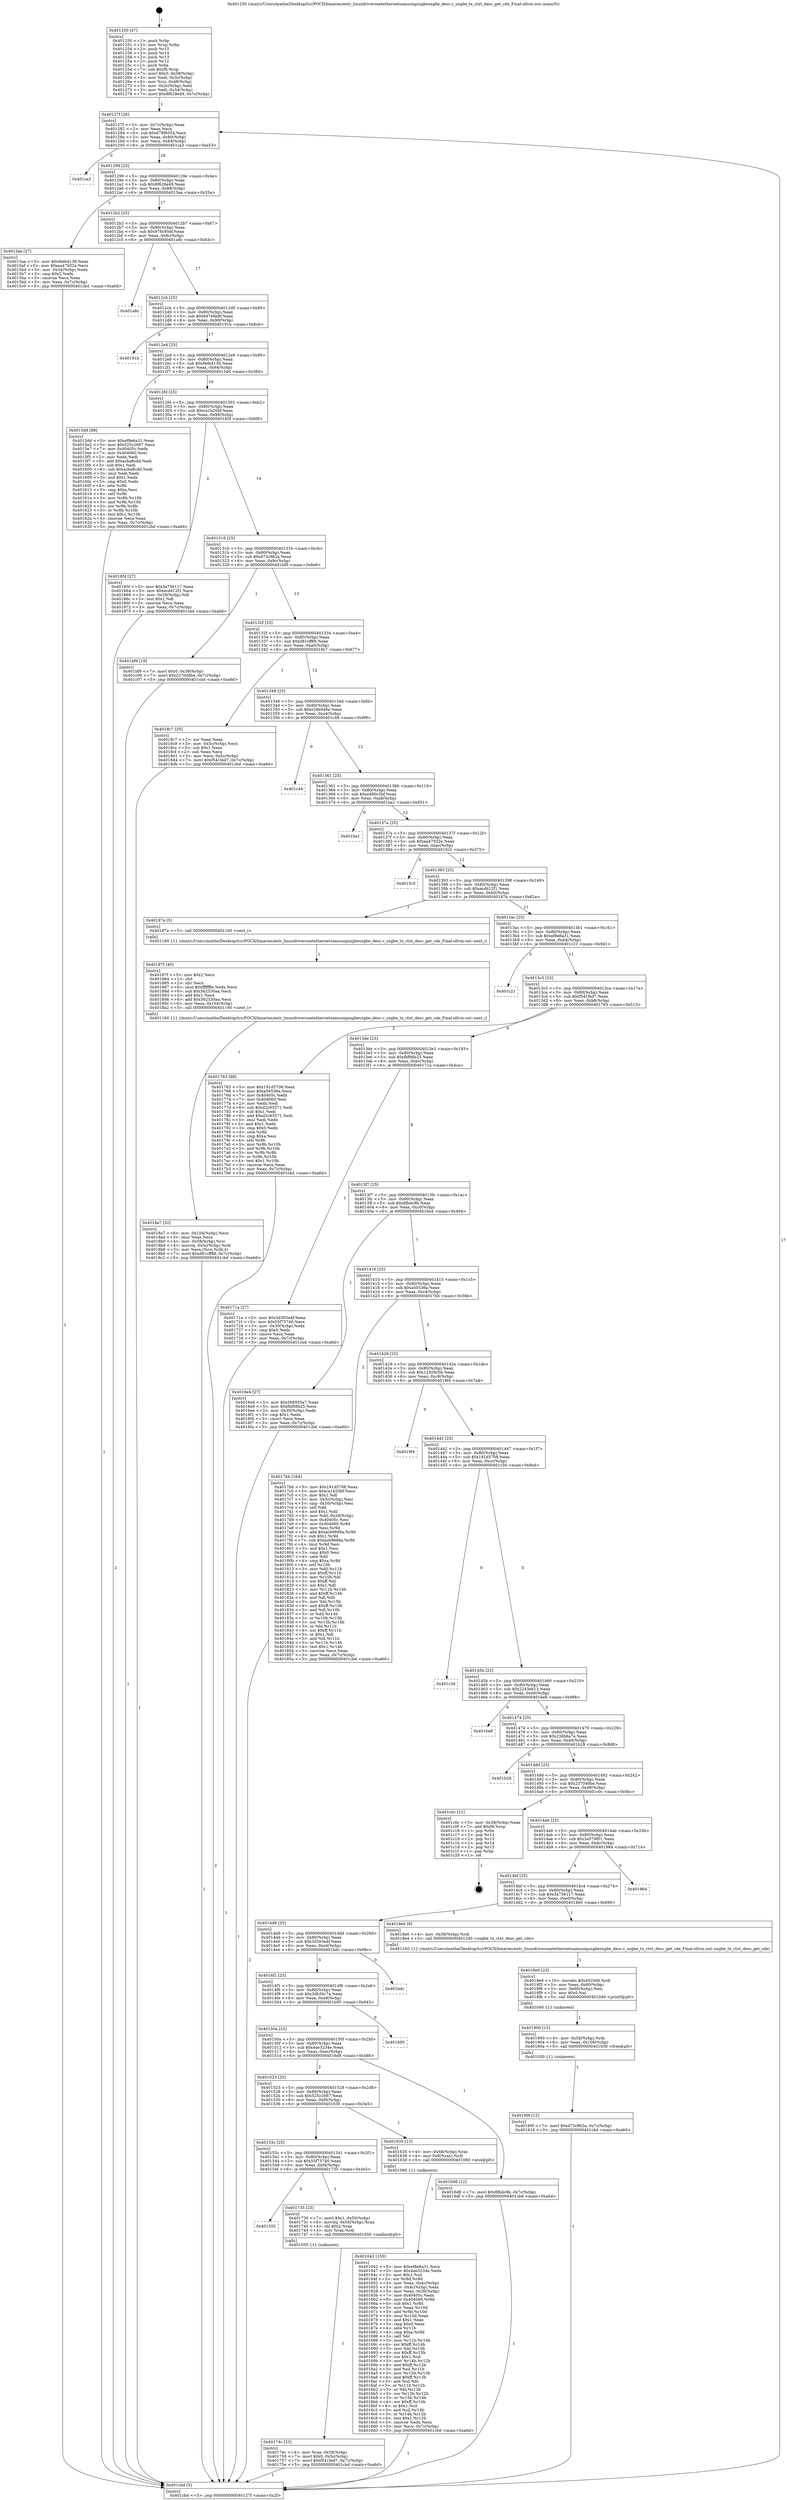 digraph "0x401250" {
  label = "0x401250 (/mnt/c/Users/mathe/Desktop/tcc/POCII/binaries/extr_linuxdriversnetethernetsamsungsxgbesxgbe_desc.c_sxgbe_tx_ctxt_desc_get_cde_Final-ollvm.out::main(0))"
  labelloc = "t"
  node[shape=record]

  Entry [label="",width=0.3,height=0.3,shape=circle,fillcolor=black,style=filled]
  "0x40127f" [label="{
     0x40127f [26]\l
     | [instrs]\l
     &nbsp;&nbsp;0x40127f \<+3\>: mov -0x7c(%rbp),%eax\l
     &nbsp;&nbsp;0x401282 \<+2\>: mov %eax,%ecx\l
     &nbsp;&nbsp;0x401284 \<+6\>: sub $0x878f8354,%ecx\l
     &nbsp;&nbsp;0x40128a \<+3\>: mov %eax,-0x80(%rbp)\l
     &nbsp;&nbsp;0x40128d \<+6\>: mov %ecx,-0x84(%rbp)\l
     &nbsp;&nbsp;0x401293 \<+6\>: je 0000000000401ca3 \<main+0xa53\>\l
  }"]
  "0x401ca3" [label="{
     0x401ca3\l
  }", style=dashed]
  "0x401299" [label="{
     0x401299 [25]\l
     | [instrs]\l
     &nbsp;&nbsp;0x401299 \<+5\>: jmp 000000000040129e \<main+0x4e\>\l
     &nbsp;&nbsp;0x40129e \<+3\>: mov -0x80(%rbp),%eax\l
     &nbsp;&nbsp;0x4012a1 \<+5\>: sub $0x8f628e49,%eax\l
     &nbsp;&nbsp;0x4012a6 \<+6\>: mov %eax,-0x88(%rbp)\l
     &nbsp;&nbsp;0x4012ac \<+6\>: je 00000000004015aa \<main+0x35a\>\l
  }"]
  Exit [label="",width=0.3,height=0.3,shape=circle,fillcolor=black,style=filled,peripheries=2]
  "0x4015aa" [label="{
     0x4015aa [27]\l
     | [instrs]\l
     &nbsp;&nbsp;0x4015aa \<+5\>: mov $0x9efed138,%eax\l
     &nbsp;&nbsp;0x4015af \<+5\>: mov $0xea47932e,%ecx\l
     &nbsp;&nbsp;0x4015b4 \<+3\>: mov -0x34(%rbp),%edx\l
     &nbsp;&nbsp;0x4015b7 \<+3\>: cmp $0x2,%edx\l
     &nbsp;&nbsp;0x4015ba \<+3\>: cmovne %ecx,%eax\l
     &nbsp;&nbsp;0x4015bd \<+3\>: mov %eax,-0x7c(%rbp)\l
     &nbsp;&nbsp;0x4015c0 \<+5\>: jmp 0000000000401cbd \<main+0xa6d\>\l
  }"]
  "0x4012b2" [label="{
     0x4012b2 [25]\l
     | [instrs]\l
     &nbsp;&nbsp;0x4012b2 \<+5\>: jmp 00000000004012b7 \<main+0x67\>\l
     &nbsp;&nbsp;0x4012b7 \<+3\>: mov -0x80(%rbp),%eax\l
     &nbsp;&nbsp;0x4012ba \<+5\>: sub $0x978c85ef,%eax\l
     &nbsp;&nbsp;0x4012bf \<+6\>: mov %eax,-0x8c(%rbp)\l
     &nbsp;&nbsp;0x4012c5 \<+6\>: je 0000000000401a8c \<main+0x83c\>\l
  }"]
  "0x401cbd" [label="{
     0x401cbd [5]\l
     | [instrs]\l
     &nbsp;&nbsp;0x401cbd \<+5\>: jmp 000000000040127f \<main+0x2f\>\l
  }"]
  "0x401250" [label="{
     0x401250 [47]\l
     | [instrs]\l
     &nbsp;&nbsp;0x401250 \<+1\>: push %rbp\l
     &nbsp;&nbsp;0x401251 \<+3\>: mov %rsp,%rbp\l
     &nbsp;&nbsp;0x401254 \<+2\>: push %r15\l
     &nbsp;&nbsp;0x401256 \<+2\>: push %r14\l
     &nbsp;&nbsp;0x401258 \<+2\>: push %r13\l
     &nbsp;&nbsp;0x40125a \<+2\>: push %r12\l
     &nbsp;&nbsp;0x40125c \<+1\>: push %rbx\l
     &nbsp;&nbsp;0x40125d \<+7\>: sub $0xf8,%rsp\l
     &nbsp;&nbsp;0x401264 \<+7\>: movl $0x0,-0x38(%rbp)\l
     &nbsp;&nbsp;0x40126b \<+3\>: mov %edi,-0x3c(%rbp)\l
     &nbsp;&nbsp;0x40126e \<+4\>: mov %rsi,-0x48(%rbp)\l
     &nbsp;&nbsp;0x401272 \<+3\>: mov -0x3c(%rbp),%edi\l
     &nbsp;&nbsp;0x401275 \<+3\>: mov %edi,-0x34(%rbp)\l
     &nbsp;&nbsp;0x401278 \<+7\>: movl $0x8f628e49,-0x7c(%rbp)\l
  }"]
  "0x40190f" [label="{
     0x40190f [12]\l
     | [instrs]\l
     &nbsp;&nbsp;0x40190f \<+7\>: movl $0xd73c962a,-0x7c(%rbp)\l
     &nbsp;&nbsp;0x401916 \<+5\>: jmp 0000000000401cbd \<main+0xa6d\>\l
  }"]
  "0x401a8c" [label="{
     0x401a8c\l
  }", style=dashed]
  "0x4012cb" [label="{
     0x4012cb [25]\l
     | [instrs]\l
     &nbsp;&nbsp;0x4012cb \<+5\>: jmp 00000000004012d0 \<main+0x80\>\l
     &nbsp;&nbsp;0x4012d0 \<+3\>: mov -0x80(%rbp),%eax\l
     &nbsp;&nbsp;0x4012d3 \<+5\>: sub $0x9d7e6b8f,%eax\l
     &nbsp;&nbsp;0x4012d8 \<+6\>: mov %eax,-0x90(%rbp)\l
     &nbsp;&nbsp;0x4012de \<+6\>: je 000000000040191b \<main+0x6cb\>\l
  }"]
  "0x401900" [label="{
     0x401900 [15]\l
     | [instrs]\l
     &nbsp;&nbsp;0x401900 \<+4\>: mov -0x58(%rbp),%rdi\l
     &nbsp;&nbsp;0x401904 \<+6\>: mov %eax,-0x108(%rbp)\l
     &nbsp;&nbsp;0x40190a \<+5\>: call 0000000000401030 \<free@plt\>\l
     | [calls]\l
     &nbsp;&nbsp;0x401030 \{1\} (unknown)\l
  }"]
  "0x40191b" [label="{
     0x40191b\l
  }", style=dashed]
  "0x4012e4" [label="{
     0x4012e4 [25]\l
     | [instrs]\l
     &nbsp;&nbsp;0x4012e4 \<+5\>: jmp 00000000004012e9 \<main+0x99\>\l
     &nbsp;&nbsp;0x4012e9 \<+3\>: mov -0x80(%rbp),%eax\l
     &nbsp;&nbsp;0x4012ec \<+5\>: sub $0x9efed138,%eax\l
     &nbsp;&nbsp;0x4012f1 \<+6\>: mov %eax,-0x94(%rbp)\l
     &nbsp;&nbsp;0x4012f7 \<+6\>: je 00000000004015dd \<main+0x38d\>\l
  }"]
  "0x4018e9" [label="{
     0x4018e9 [23]\l
     | [instrs]\l
     &nbsp;&nbsp;0x4018e9 \<+10\>: movabs $0x4020d6,%rdi\l
     &nbsp;&nbsp;0x4018f3 \<+3\>: mov %eax,-0x60(%rbp)\l
     &nbsp;&nbsp;0x4018f6 \<+3\>: mov -0x60(%rbp),%esi\l
     &nbsp;&nbsp;0x4018f9 \<+2\>: mov $0x0,%al\l
     &nbsp;&nbsp;0x4018fb \<+5\>: call 0000000000401040 \<printf@plt\>\l
     | [calls]\l
     &nbsp;&nbsp;0x401040 \{1\} (unknown)\l
  }"]
  "0x4015dd" [label="{
     0x4015dd [88]\l
     | [instrs]\l
     &nbsp;&nbsp;0x4015dd \<+5\>: mov $0xef8e6a31,%eax\l
     &nbsp;&nbsp;0x4015e2 \<+5\>: mov $0x525c2667,%ecx\l
     &nbsp;&nbsp;0x4015e7 \<+7\>: mov 0x40405c,%edx\l
     &nbsp;&nbsp;0x4015ee \<+7\>: mov 0x404060,%esi\l
     &nbsp;&nbsp;0x4015f5 \<+2\>: mov %edx,%edi\l
     &nbsp;&nbsp;0x4015f7 \<+6\>: add $0xacba8cdd,%edi\l
     &nbsp;&nbsp;0x4015fd \<+3\>: sub $0x1,%edi\l
     &nbsp;&nbsp;0x401600 \<+6\>: sub $0xacba8cdd,%edi\l
     &nbsp;&nbsp;0x401606 \<+3\>: imul %edi,%edx\l
     &nbsp;&nbsp;0x401609 \<+3\>: and $0x1,%edx\l
     &nbsp;&nbsp;0x40160c \<+3\>: cmp $0x0,%edx\l
     &nbsp;&nbsp;0x40160f \<+4\>: sete %r8b\l
     &nbsp;&nbsp;0x401613 \<+3\>: cmp $0xa,%esi\l
     &nbsp;&nbsp;0x401616 \<+4\>: setl %r9b\l
     &nbsp;&nbsp;0x40161a \<+3\>: mov %r8b,%r10b\l
     &nbsp;&nbsp;0x40161d \<+3\>: and %r9b,%r10b\l
     &nbsp;&nbsp;0x401620 \<+3\>: xor %r9b,%r8b\l
     &nbsp;&nbsp;0x401623 \<+3\>: or %r8b,%r10b\l
     &nbsp;&nbsp;0x401626 \<+4\>: test $0x1,%r10b\l
     &nbsp;&nbsp;0x40162a \<+3\>: cmovne %ecx,%eax\l
     &nbsp;&nbsp;0x40162d \<+3\>: mov %eax,-0x7c(%rbp)\l
     &nbsp;&nbsp;0x401630 \<+5\>: jmp 0000000000401cbd \<main+0xa6d\>\l
  }"]
  "0x4012fd" [label="{
     0x4012fd [25]\l
     | [instrs]\l
     &nbsp;&nbsp;0x4012fd \<+5\>: jmp 0000000000401302 \<main+0xb2\>\l
     &nbsp;&nbsp;0x401302 \<+3\>: mov -0x80(%rbp),%eax\l
     &nbsp;&nbsp;0x401305 \<+5\>: sub $0xca1b20bf,%eax\l
     &nbsp;&nbsp;0x40130a \<+6\>: mov %eax,-0x98(%rbp)\l
     &nbsp;&nbsp;0x401310 \<+6\>: je 000000000040185f \<main+0x60f\>\l
  }"]
  "0x4018a7" [label="{
     0x4018a7 [32]\l
     | [instrs]\l
     &nbsp;&nbsp;0x4018a7 \<+6\>: mov -0x104(%rbp),%ecx\l
     &nbsp;&nbsp;0x4018ad \<+3\>: imul %eax,%ecx\l
     &nbsp;&nbsp;0x4018b0 \<+4\>: mov -0x58(%rbp),%rsi\l
     &nbsp;&nbsp;0x4018b4 \<+4\>: movslq -0x5c(%rbp),%rdi\l
     &nbsp;&nbsp;0x4018b8 \<+3\>: mov %ecx,(%rsi,%rdi,4)\l
     &nbsp;&nbsp;0x4018bb \<+7\>: movl $0xd81cff88,-0x7c(%rbp)\l
     &nbsp;&nbsp;0x4018c2 \<+5\>: jmp 0000000000401cbd \<main+0xa6d\>\l
  }"]
  "0x40185f" [label="{
     0x40185f [27]\l
     | [instrs]\l
     &nbsp;&nbsp;0x40185f \<+5\>: mov $0x3a756117,%eax\l
     &nbsp;&nbsp;0x401864 \<+5\>: mov $0xecdd12f1,%ecx\l
     &nbsp;&nbsp;0x401869 \<+3\>: mov -0x29(%rbp),%dl\l
     &nbsp;&nbsp;0x40186c \<+3\>: test $0x1,%dl\l
     &nbsp;&nbsp;0x40186f \<+3\>: cmovne %ecx,%eax\l
     &nbsp;&nbsp;0x401872 \<+3\>: mov %eax,-0x7c(%rbp)\l
     &nbsp;&nbsp;0x401875 \<+5\>: jmp 0000000000401cbd \<main+0xa6d\>\l
  }"]
  "0x401316" [label="{
     0x401316 [25]\l
     | [instrs]\l
     &nbsp;&nbsp;0x401316 \<+5\>: jmp 000000000040131b \<main+0xcb\>\l
     &nbsp;&nbsp;0x40131b \<+3\>: mov -0x80(%rbp),%eax\l
     &nbsp;&nbsp;0x40131e \<+5\>: sub $0xd73c962a,%eax\l
     &nbsp;&nbsp;0x401323 \<+6\>: mov %eax,-0x9c(%rbp)\l
     &nbsp;&nbsp;0x401329 \<+6\>: je 0000000000401bf9 \<main+0x9a9\>\l
  }"]
  "0x40187f" [label="{
     0x40187f [40]\l
     | [instrs]\l
     &nbsp;&nbsp;0x40187f \<+5\>: mov $0x2,%ecx\l
     &nbsp;&nbsp;0x401884 \<+1\>: cltd\l
     &nbsp;&nbsp;0x401885 \<+2\>: idiv %ecx\l
     &nbsp;&nbsp;0x401887 \<+6\>: imul $0xfffffffe,%edx,%ecx\l
     &nbsp;&nbsp;0x40188d \<+6\>: sub $0x562530aa,%ecx\l
     &nbsp;&nbsp;0x401893 \<+3\>: add $0x1,%ecx\l
     &nbsp;&nbsp;0x401896 \<+6\>: add $0x562530aa,%ecx\l
     &nbsp;&nbsp;0x40189c \<+6\>: mov %ecx,-0x104(%rbp)\l
     &nbsp;&nbsp;0x4018a2 \<+5\>: call 0000000000401160 \<next_i\>\l
     | [calls]\l
     &nbsp;&nbsp;0x401160 \{1\} (/mnt/c/Users/mathe/Desktop/tcc/POCII/binaries/extr_linuxdriversnetethernetsamsungsxgbesxgbe_desc.c_sxgbe_tx_ctxt_desc_get_cde_Final-ollvm.out::next_i)\l
  }"]
  "0x401bf9" [label="{
     0x401bf9 [19]\l
     | [instrs]\l
     &nbsp;&nbsp;0x401bf9 \<+7\>: movl $0x0,-0x38(%rbp)\l
     &nbsp;&nbsp;0x401c00 \<+7\>: movl $0x2370d8be,-0x7c(%rbp)\l
     &nbsp;&nbsp;0x401c07 \<+5\>: jmp 0000000000401cbd \<main+0xa6d\>\l
  }"]
  "0x40132f" [label="{
     0x40132f [25]\l
     | [instrs]\l
     &nbsp;&nbsp;0x40132f \<+5\>: jmp 0000000000401334 \<main+0xe4\>\l
     &nbsp;&nbsp;0x401334 \<+3\>: mov -0x80(%rbp),%eax\l
     &nbsp;&nbsp;0x401337 \<+5\>: sub $0xd81cff88,%eax\l
     &nbsp;&nbsp;0x40133c \<+6\>: mov %eax,-0xa0(%rbp)\l
     &nbsp;&nbsp;0x401342 \<+6\>: je 00000000004018c7 \<main+0x677\>\l
  }"]
  "0x40174c" [label="{
     0x40174c [23]\l
     | [instrs]\l
     &nbsp;&nbsp;0x40174c \<+4\>: mov %rax,-0x58(%rbp)\l
     &nbsp;&nbsp;0x401750 \<+7\>: movl $0x0,-0x5c(%rbp)\l
     &nbsp;&nbsp;0x401757 \<+7\>: movl $0xf541fed7,-0x7c(%rbp)\l
     &nbsp;&nbsp;0x40175e \<+5\>: jmp 0000000000401cbd \<main+0xa6d\>\l
  }"]
  "0x4018c7" [label="{
     0x4018c7 [25]\l
     | [instrs]\l
     &nbsp;&nbsp;0x4018c7 \<+2\>: xor %eax,%eax\l
     &nbsp;&nbsp;0x4018c9 \<+3\>: mov -0x5c(%rbp),%ecx\l
     &nbsp;&nbsp;0x4018cc \<+3\>: sub $0x1,%eax\l
     &nbsp;&nbsp;0x4018cf \<+2\>: sub %eax,%ecx\l
     &nbsp;&nbsp;0x4018d1 \<+3\>: mov %ecx,-0x5c(%rbp)\l
     &nbsp;&nbsp;0x4018d4 \<+7\>: movl $0xf541fed7,-0x7c(%rbp)\l
     &nbsp;&nbsp;0x4018db \<+5\>: jmp 0000000000401cbd \<main+0xa6d\>\l
  }"]
  "0x401348" [label="{
     0x401348 [25]\l
     | [instrs]\l
     &nbsp;&nbsp;0x401348 \<+5\>: jmp 000000000040134d \<main+0xfd\>\l
     &nbsp;&nbsp;0x40134d \<+3\>: mov -0x80(%rbp),%eax\l
     &nbsp;&nbsp;0x401350 \<+5\>: sub $0xe28e940e,%eax\l
     &nbsp;&nbsp;0x401355 \<+6\>: mov %eax,-0xa4(%rbp)\l
     &nbsp;&nbsp;0x40135b \<+6\>: je 0000000000401c49 \<main+0x9f9\>\l
  }"]
  "0x401555" [label="{
     0x401555\l
  }", style=dashed]
  "0x401c49" [label="{
     0x401c49\l
  }", style=dashed]
  "0x401361" [label="{
     0x401361 [25]\l
     | [instrs]\l
     &nbsp;&nbsp;0x401361 \<+5\>: jmp 0000000000401366 \<main+0x116\>\l
     &nbsp;&nbsp;0x401366 \<+3\>: mov -0x80(%rbp),%eax\l
     &nbsp;&nbsp;0x401369 \<+5\>: sub $0xe480c3bf,%eax\l
     &nbsp;&nbsp;0x40136e \<+6\>: mov %eax,-0xa8(%rbp)\l
     &nbsp;&nbsp;0x401374 \<+6\>: je 0000000000401ba1 \<main+0x951\>\l
  }"]
  "0x401735" [label="{
     0x401735 [23]\l
     | [instrs]\l
     &nbsp;&nbsp;0x401735 \<+7\>: movl $0x1,-0x50(%rbp)\l
     &nbsp;&nbsp;0x40173c \<+4\>: movslq -0x50(%rbp),%rax\l
     &nbsp;&nbsp;0x401740 \<+4\>: shl $0x2,%rax\l
     &nbsp;&nbsp;0x401744 \<+3\>: mov %rax,%rdi\l
     &nbsp;&nbsp;0x401747 \<+5\>: call 0000000000401050 \<malloc@plt\>\l
     | [calls]\l
     &nbsp;&nbsp;0x401050 \{1\} (unknown)\l
  }"]
  "0x401ba1" [label="{
     0x401ba1\l
  }", style=dashed]
  "0x40137a" [label="{
     0x40137a [25]\l
     | [instrs]\l
     &nbsp;&nbsp;0x40137a \<+5\>: jmp 000000000040137f \<main+0x12f\>\l
     &nbsp;&nbsp;0x40137f \<+3\>: mov -0x80(%rbp),%eax\l
     &nbsp;&nbsp;0x401382 \<+5\>: sub $0xea47932e,%eax\l
     &nbsp;&nbsp;0x401387 \<+6\>: mov %eax,-0xac(%rbp)\l
     &nbsp;&nbsp;0x40138d \<+6\>: je 00000000004015c5 \<main+0x375\>\l
  }"]
  "0x401642" [label="{
     0x401642 [150]\l
     | [instrs]\l
     &nbsp;&nbsp;0x401642 \<+5\>: mov $0xef8e6a31,%ecx\l
     &nbsp;&nbsp;0x401647 \<+5\>: mov $0x4ae3234e,%edx\l
     &nbsp;&nbsp;0x40164c \<+3\>: mov $0x1,%sil\l
     &nbsp;&nbsp;0x40164f \<+3\>: xor %r8d,%r8d\l
     &nbsp;&nbsp;0x401652 \<+3\>: mov %eax,-0x4c(%rbp)\l
     &nbsp;&nbsp;0x401655 \<+3\>: mov -0x4c(%rbp),%eax\l
     &nbsp;&nbsp;0x401658 \<+3\>: mov %eax,-0x30(%rbp)\l
     &nbsp;&nbsp;0x40165b \<+7\>: mov 0x40405c,%eax\l
     &nbsp;&nbsp;0x401662 \<+8\>: mov 0x404060,%r9d\l
     &nbsp;&nbsp;0x40166a \<+4\>: sub $0x1,%r8d\l
     &nbsp;&nbsp;0x40166e \<+3\>: mov %eax,%r10d\l
     &nbsp;&nbsp;0x401671 \<+3\>: add %r8d,%r10d\l
     &nbsp;&nbsp;0x401674 \<+4\>: imul %r10d,%eax\l
     &nbsp;&nbsp;0x401678 \<+3\>: and $0x1,%eax\l
     &nbsp;&nbsp;0x40167b \<+3\>: cmp $0x0,%eax\l
     &nbsp;&nbsp;0x40167e \<+4\>: sete %r11b\l
     &nbsp;&nbsp;0x401682 \<+4\>: cmp $0xa,%r9d\l
     &nbsp;&nbsp;0x401686 \<+3\>: setl %bl\l
     &nbsp;&nbsp;0x401689 \<+3\>: mov %r11b,%r14b\l
     &nbsp;&nbsp;0x40168c \<+4\>: xor $0xff,%r14b\l
     &nbsp;&nbsp;0x401690 \<+3\>: mov %bl,%r15b\l
     &nbsp;&nbsp;0x401693 \<+4\>: xor $0xff,%r15b\l
     &nbsp;&nbsp;0x401697 \<+4\>: xor $0x1,%sil\l
     &nbsp;&nbsp;0x40169b \<+3\>: mov %r14b,%r12b\l
     &nbsp;&nbsp;0x40169e \<+4\>: and $0xff,%r12b\l
     &nbsp;&nbsp;0x4016a2 \<+3\>: and %sil,%r11b\l
     &nbsp;&nbsp;0x4016a5 \<+3\>: mov %r15b,%r13b\l
     &nbsp;&nbsp;0x4016a8 \<+4\>: and $0xff,%r13b\l
     &nbsp;&nbsp;0x4016ac \<+3\>: and %sil,%bl\l
     &nbsp;&nbsp;0x4016af \<+3\>: or %r11b,%r12b\l
     &nbsp;&nbsp;0x4016b2 \<+3\>: or %bl,%r13b\l
     &nbsp;&nbsp;0x4016b5 \<+3\>: xor %r13b,%r12b\l
     &nbsp;&nbsp;0x4016b8 \<+3\>: or %r15b,%r14b\l
     &nbsp;&nbsp;0x4016bb \<+4\>: xor $0xff,%r14b\l
     &nbsp;&nbsp;0x4016bf \<+4\>: or $0x1,%sil\l
     &nbsp;&nbsp;0x4016c3 \<+3\>: and %sil,%r14b\l
     &nbsp;&nbsp;0x4016c6 \<+3\>: or %r14b,%r12b\l
     &nbsp;&nbsp;0x4016c9 \<+4\>: test $0x1,%r12b\l
     &nbsp;&nbsp;0x4016cd \<+3\>: cmovne %edx,%ecx\l
     &nbsp;&nbsp;0x4016d0 \<+3\>: mov %ecx,-0x7c(%rbp)\l
     &nbsp;&nbsp;0x4016d3 \<+5\>: jmp 0000000000401cbd \<main+0xa6d\>\l
  }"]
  "0x4015c5" [label="{
     0x4015c5\l
  }", style=dashed]
  "0x401393" [label="{
     0x401393 [25]\l
     | [instrs]\l
     &nbsp;&nbsp;0x401393 \<+5\>: jmp 0000000000401398 \<main+0x148\>\l
     &nbsp;&nbsp;0x401398 \<+3\>: mov -0x80(%rbp),%eax\l
     &nbsp;&nbsp;0x40139b \<+5\>: sub $0xecdd12f1,%eax\l
     &nbsp;&nbsp;0x4013a0 \<+6\>: mov %eax,-0xb0(%rbp)\l
     &nbsp;&nbsp;0x4013a6 \<+6\>: je 000000000040187a \<main+0x62a\>\l
  }"]
  "0x40153c" [label="{
     0x40153c [25]\l
     | [instrs]\l
     &nbsp;&nbsp;0x40153c \<+5\>: jmp 0000000000401541 \<main+0x2f1\>\l
     &nbsp;&nbsp;0x401541 \<+3\>: mov -0x80(%rbp),%eax\l
     &nbsp;&nbsp;0x401544 \<+5\>: sub $0x55f75740,%eax\l
     &nbsp;&nbsp;0x401549 \<+6\>: mov %eax,-0xf4(%rbp)\l
     &nbsp;&nbsp;0x40154f \<+6\>: je 0000000000401735 \<main+0x4e5\>\l
  }"]
  "0x40187a" [label="{
     0x40187a [5]\l
     | [instrs]\l
     &nbsp;&nbsp;0x40187a \<+5\>: call 0000000000401160 \<next_i\>\l
     | [calls]\l
     &nbsp;&nbsp;0x401160 \{1\} (/mnt/c/Users/mathe/Desktop/tcc/POCII/binaries/extr_linuxdriversnetethernetsamsungsxgbesxgbe_desc.c_sxgbe_tx_ctxt_desc_get_cde_Final-ollvm.out::next_i)\l
  }"]
  "0x4013ac" [label="{
     0x4013ac [25]\l
     | [instrs]\l
     &nbsp;&nbsp;0x4013ac \<+5\>: jmp 00000000004013b1 \<main+0x161\>\l
     &nbsp;&nbsp;0x4013b1 \<+3\>: mov -0x80(%rbp),%eax\l
     &nbsp;&nbsp;0x4013b4 \<+5\>: sub $0xef8e6a31,%eax\l
     &nbsp;&nbsp;0x4013b9 \<+6\>: mov %eax,-0xb4(%rbp)\l
     &nbsp;&nbsp;0x4013bf \<+6\>: je 0000000000401c21 \<main+0x9d1\>\l
  }"]
  "0x401635" [label="{
     0x401635 [13]\l
     | [instrs]\l
     &nbsp;&nbsp;0x401635 \<+4\>: mov -0x48(%rbp),%rax\l
     &nbsp;&nbsp;0x401639 \<+4\>: mov 0x8(%rax),%rdi\l
     &nbsp;&nbsp;0x40163d \<+5\>: call 0000000000401060 \<atoi@plt\>\l
     | [calls]\l
     &nbsp;&nbsp;0x401060 \{1\} (unknown)\l
  }"]
  "0x401c21" [label="{
     0x401c21\l
  }", style=dashed]
  "0x4013c5" [label="{
     0x4013c5 [25]\l
     | [instrs]\l
     &nbsp;&nbsp;0x4013c5 \<+5\>: jmp 00000000004013ca \<main+0x17a\>\l
     &nbsp;&nbsp;0x4013ca \<+3\>: mov -0x80(%rbp),%eax\l
     &nbsp;&nbsp;0x4013cd \<+5\>: sub $0xf541fed7,%eax\l
     &nbsp;&nbsp;0x4013d2 \<+6\>: mov %eax,-0xb8(%rbp)\l
     &nbsp;&nbsp;0x4013d8 \<+6\>: je 0000000000401763 \<main+0x513\>\l
  }"]
  "0x401523" [label="{
     0x401523 [25]\l
     | [instrs]\l
     &nbsp;&nbsp;0x401523 \<+5\>: jmp 0000000000401528 \<main+0x2d8\>\l
     &nbsp;&nbsp;0x401528 \<+3\>: mov -0x80(%rbp),%eax\l
     &nbsp;&nbsp;0x40152b \<+5\>: sub $0x525c2667,%eax\l
     &nbsp;&nbsp;0x401530 \<+6\>: mov %eax,-0xf0(%rbp)\l
     &nbsp;&nbsp;0x401536 \<+6\>: je 0000000000401635 \<main+0x3e5\>\l
  }"]
  "0x401763" [label="{
     0x401763 [88]\l
     | [instrs]\l
     &nbsp;&nbsp;0x401763 \<+5\>: mov $0x191d5708,%eax\l
     &nbsp;&nbsp;0x401768 \<+5\>: mov $0xa50536a,%ecx\l
     &nbsp;&nbsp;0x40176d \<+7\>: mov 0x40405c,%edx\l
     &nbsp;&nbsp;0x401774 \<+7\>: mov 0x404060,%esi\l
     &nbsp;&nbsp;0x40177b \<+2\>: mov %edx,%edi\l
     &nbsp;&nbsp;0x40177d \<+6\>: sub $0xd2c93571,%edi\l
     &nbsp;&nbsp;0x401783 \<+3\>: sub $0x1,%edi\l
     &nbsp;&nbsp;0x401786 \<+6\>: add $0xd2c93571,%edi\l
     &nbsp;&nbsp;0x40178c \<+3\>: imul %edi,%edx\l
     &nbsp;&nbsp;0x40178f \<+3\>: and $0x1,%edx\l
     &nbsp;&nbsp;0x401792 \<+3\>: cmp $0x0,%edx\l
     &nbsp;&nbsp;0x401795 \<+4\>: sete %r8b\l
     &nbsp;&nbsp;0x401799 \<+3\>: cmp $0xa,%esi\l
     &nbsp;&nbsp;0x40179c \<+4\>: setl %r9b\l
     &nbsp;&nbsp;0x4017a0 \<+3\>: mov %r8b,%r10b\l
     &nbsp;&nbsp;0x4017a3 \<+3\>: and %r9b,%r10b\l
     &nbsp;&nbsp;0x4017a6 \<+3\>: xor %r9b,%r8b\l
     &nbsp;&nbsp;0x4017a9 \<+3\>: or %r8b,%r10b\l
     &nbsp;&nbsp;0x4017ac \<+4\>: test $0x1,%r10b\l
     &nbsp;&nbsp;0x4017b0 \<+3\>: cmovne %ecx,%eax\l
     &nbsp;&nbsp;0x4017b3 \<+3\>: mov %eax,-0x7c(%rbp)\l
     &nbsp;&nbsp;0x4017b6 \<+5\>: jmp 0000000000401cbd \<main+0xa6d\>\l
  }"]
  "0x4013de" [label="{
     0x4013de [25]\l
     | [instrs]\l
     &nbsp;&nbsp;0x4013de \<+5\>: jmp 00000000004013e3 \<main+0x193\>\l
     &nbsp;&nbsp;0x4013e3 \<+3\>: mov -0x80(%rbp),%eax\l
     &nbsp;&nbsp;0x4013e6 \<+5\>: sub $0xfbf88b25,%eax\l
     &nbsp;&nbsp;0x4013eb \<+6\>: mov %eax,-0xbc(%rbp)\l
     &nbsp;&nbsp;0x4013f1 \<+6\>: je 000000000040171a \<main+0x4ca\>\l
  }"]
  "0x4016d8" [label="{
     0x4016d8 [12]\l
     | [instrs]\l
     &nbsp;&nbsp;0x4016d8 \<+7\>: movl $0x8fbdc9b,-0x7c(%rbp)\l
     &nbsp;&nbsp;0x4016df \<+5\>: jmp 0000000000401cbd \<main+0xa6d\>\l
  }"]
  "0x40171a" [label="{
     0x40171a [27]\l
     | [instrs]\l
     &nbsp;&nbsp;0x40171a \<+5\>: mov $0x3d393e4f,%eax\l
     &nbsp;&nbsp;0x40171f \<+5\>: mov $0x55f75740,%ecx\l
     &nbsp;&nbsp;0x401724 \<+3\>: mov -0x30(%rbp),%edx\l
     &nbsp;&nbsp;0x401727 \<+3\>: cmp $0x0,%edx\l
     &nbsp;&nbsp;0x40172a \<+3\>: cmove %ecx,%eax\l
     &nbsp;&nbsp;0x40172d \<+3\>: mov %eax,-0x7c(%rbp)\l
     &nbsp;&nbsp;0x401730 \<+5\>: jmp 0000000000401cbd \<main+0xa6d\>\l
  }"]
  "0x4013f7" [label="{
     0x4013f7 [25]\l
     | [instrs]\l
     &nbsp;&nbsp;0x4013f7 \<+5\>: jmp 00000000004013fc \<main+0x1ac\>\l
     &nbsp;&nbsp;0x4013fc \<+3\>: mov -0x80(%rbp),%eax\l
     &nbsp;&nbsp;0x4013ff \<+5\>: sub $0x8fbdc9b,%eax\l
     &nbsp;&nbsp;0x401404 \<+6\>: mov %eax,-0xc0(%rbp)\l
     &nbsp;&nbsp;0x40140a \<+6\>: je 00000000004016e4 \<main+0x494\>\l
  }"]
  "0x40150a" [label="{
     0x40150a [25]\l
     | [instrs]\l
     &nbsp;&nbsp;0x40150a \<+5\>: jmp 000000000040150f \<main+0x2bf\>\l
     &nbsp;&nbsp;0x40150f \<+3\>: mov -0x80(%rbp),%eax\l
     &nbsp;&nbsp;0x401512 \<+5\>: sub $0x4ae3234e,%eax\l
     &nbsp;&nbsp;0x401517 \<+6\>: mov %eax,-0xec(%rbp)\l
     &nbsp;&nbsp;0x40151d \<+6\>: je 00000000004016d8 \<main+0x488\>\l
  }"]
  "0x4016e4" [label="{
     0x4016e4 [27]\l
     | [instrs]\l
     &nbsp;&nbsp;0x4016e4 \<+5\>: mov $0x568935a7,%eax\l
     &nbsp;&nbsp;0x4016e9 \<+5\>: mov $0xfbf88b25,%ecx\l
     &nbsp;&nbsp;0x4016ee \<+3\>: mov -0x30(%rbp),%edx\l
     &nbsp;&nbsp;0x4016f1 \<+3\>: cmp $0x1,%edx\l
     &nbsp;&nbsp;0x4016f4 \<+3\>: cmovl %ecx,%eax\l
     &nbsp;&nbsp;0x4016f7 \<+3\>: mov %eax,-0x7c(%rbp)\l
     &nbsp;&nbsp;0x4016fa \<+5\>: jmp 0000000000401cbd \<main+0xa6d\>\l
  }"]
  "0x401410" [label="{
     0x401410 [25]\l
     | [instrs]\l
     &nbsp;&nbsp;0x401410 \<+5\>: jmp 0000000000401415 \<main+0x1c5\>\l
     &nbsp;&nbsp;0x401415 \<+3\>: mov -0x80(%rbp),%eax\l
     &nbsp;&nbsp;0x401418 \<+5\>: sub $0xa50536a,%eax\l
     &nbsp;&nbsp;0x40141d \<+6\>: mov %eax,-0xc4(%rbp)\l
     &nbsp;&nbsp;0x401423 \<+6\>: je 00000000004017bb \<main+0x56b\>\l
  }"]
  "0x401b95" [label="{
     0x401b95\l
  }", style=dashed]
  "0x4017bb" [label="{
     0x4017bb [164]\l
     | [instrs]\l
     &nbsp;&nbsp;0x4017bb \<+5\>: mov $0x191d5708,%eax\l
     &nbsp;&nbsp;0x4017c0 \<+5\>: mov $0xca1b20bf,%ecx\l
     &nbsp;&nbsp;0x4017c5 \<+2\>: mov $0x1,%dl\l
     &nbsp;&nbsp;0x4017c7 \<+3\>: mov -0x5c(%rbp),%esi\l
     &nbsp;&nbsp;0x4017ca \<+3\>: cmp -0x50(%rbp),%esi\l
     &nbsp;&nbsp;0x4017cd \<+4\>: setl %dil\l
     &nbsp;&nbsp;0x4017d1 \<+4\>: and $0x1,%dil\l
     &nbsp;&nbsp;0x4017d5 \<+4\>: mov %dil,-0x29(%rbp)\l
     &nbsp;&nbsp;0x4017d9 \<+7\>: mov 0x40405c,%esi\l
     &nbsp;&nbsp;0x4017e0 \<+8\>: mov 0x404060,%r8d\l
     &nbsp;&nbsp;0x4017e8 \<+3\>: mov %esi,%r9d\l
     &nbsp;&nbsp;0x4017eb \<+7\>: add $0xacb9898a,%r9d\l
     &nbsp;&nbsp;0x4017f2 \<+4\>: sub $0x1,%r9d\l
     &nbsp;&nbsp;0x4017f6 \<+7\>: sub $0xacb9898a,%r9d\l
     &nbsp;&nbsp;0x4017fd \<+4\>: imul %r9d,%esi\l
     &nbsp;&nbsp;0x401801 \<+3\>: and $0x1,%esi\l
     &nbsp;&nbsp;0x401804 \<+3\>: cmp $0x0,%esi\l
     &nbsp;&nbsp;0x401807 \<+4\>: sete %dil\l
     &nbsp;&nbsp;0x40180b \<+4\>: cmp $0xa,%r8d\l
     &nbsp;&nbsp;0x40180f \<+4\>: setl %r10b\l
     &nbsp;&nbsp;0x401813 \<+3\>: mov %dil,%r11b\l
     &nbsp;&nbsp;0x401816 \<+4\>: xor $0xff,%r11b\l
     &nbsp;&nbsp;0x40181a \<+3\>: mov %r10b,%bl\l
     &nbsp;&nbsp;0x40181d \<+3\>: xor $0xff,%bl\l
     &nbsp;&nbsp;0x401820 \<+3\>: xor $0x1,%dl\l
     &nbsp;&nbsp;0x401823 \<+3\>: mov %r11b,%r14b\l
     &nbsp;&nbsp;0x401826 \<+4\>: and $0xff,%r14b\l
     &nbsp;&nbsp;0x40182a \<+3\>: and %dl,%dil\l
     &nbsp;&nbsp;0x40182d \<+3\>: mov %bl,%r15b\l
     &nbsp;&nbsp;0x401830 \<+4\>: and $0xff,%r15b\l
     &nbsp;&nbsp;0x401834 \<+3\>: and %dl,%r10b\l
     &nbsp;&nbsp;0x401837 \<+3\>: or %dil,%r14b\l
     &nbsp;&nbsp;0x40183a \<+3\>: or %r10b,%r15b\l
     &nbsp;&nbsp;0x40183d \<+3\>: xor %r15b,%r14b\l
     &nbsp;&nbsp;0x401840 \<+3\>: or %bl,%r11b\l
     &nbsp;&nbsp;0x401843 \<+4\>: xor $0xff,%r11b\l
     &nbsp;&nbsp;0x401847 \<+3\>: or $0x1,%dl\l
     &nbsp;&nbsp;0x40184a \<+3\>: and %dl,%r11b\l
     &nbsp;&nbsp;0x40184d \<+3\>: or %r11b,%r14b\l
     &nbsp;&nbsp;0x401850 \<+4\>: test $0x1,%r14b\l
     &nbsp;&nbsp;0x401854 \<+3\>: cmovne %ecx,%eax\l
     &nbsp;&nbsp;0x401857 \<+3\>: mov %eax,-0x7c(%rbp)\l
     &nbsp;&nbsp;0x40185a \<+5\>: jmp 0000000000401cbd \<main+0xa6d\>\l
  }"]
  "0x401429" [label="{
     0x401429 [25]\l
     | [instrs]\l
     &nbsp;&nbsp;0x401429 \<+5\>: jmp 000000000040142e \<main+0x1de\>\l
     &nbsp;&nbsp;0x40142e \<+3\>: mov -0x80(%rbp),%eax\l
     &nbsp;&nbsp;0x401431 \<+5\>: sub $0x12509c5b,%eax\l
     &nbsp;&nbsp;0x401436 \<+6\>: mov %eax,-0xc8(%rbp)\l
     &nbsp;&nbsp;0x40143c \<+6\>: je 00000000004019f4 \<main+0x7a4\>\l
  }"]
  "0x4014f1" [label="{
     0x4014f1 [25]\l
     | [instrs]\l
     &nbsp;&nbsp;0x4014f1 \<+5\>: jmp 00000000004014f6 \<main+0x2a6\>\l
     &nbsp;&nbsp;0x4014f6 \<+3\>: mov -0x80(%rbp),%eax\l
     &nbsp;&nbsp;0x4014f9 \<+5\>: sub $0x3db30c7a,%eax\l
     &nbsp;&nbsp;0x4014fe \<+6\>: mov %eax,-0xe8(%rbp)\l
     &nbsp;&nbsp;0x401504 \<+6\>: je 0000000000401b95 \<main+0x945\>\l
  }"]
  "0x4019f4" [label="{
     0x4019f4\l
  }", style=dashed]
  "0x401442" [label="{
     0x401442 [25]\l
     | [instrs]\l
     &nbsp;&nbsp;0x401442 \<+5\>: jmp 0000000000401447 \<main+0x1f7\>\l
     &nbsp;&nbsp;0x401447 \<+3\>: mov -0x80(%rbp),%eax\l
     &nbsp;&nbsp;0x40144a \<+5\>: sub $0x191d5708,%eax\l
     &nbsp;&nbsp;0x40144f \<+6\>: mov %eax,-0xcc(%rbp)\l
     &nbsp;&nbsp;0x401455 \<+6\>: je 0000000000401c3d \<main+0x9ed\>\l
  }"]
  "0x401bdc" [label="{
     0x401bdc\l
  }", style=dashed]
  "0x401c3d" [label="{
     0x401c3d\l
  }", style=dashed]
  "0x40145b" [label="{
     0x40145b [25]\l
     | [instrs]\l
     &nbsp;&nbsp;0x40145b \<+5\>: jmp 0000000000401460 \<main+0x210\>\l
     &nbsp;&nbsp;0x401460 \<+3\>: mov -0x80(%rbp),%eax\l
     &nbsp;&nbsp;0x401463 \<+5\>: sub $0x2243eb13,%eax\l
     &nbsp;&nbsp;0x401468 \<+6\>: mov %eax,-0xd0(%rbp)\l
     &nbsp;&nbsp;0x40146e \<+6\>: je 0000000000401be8 \<main+0x998\>\l
  }"]
  "0x4014d8" [label="{
     0x4014d8 [25]\l
     | [instrs]\l
     &nbsp;&nbsp;0x4014d8 \<+5\>: jmp 00000000004014dd \<main+0x28d\>\l
     &nbsp;&nbsp;0x4014dd \<+3\>: mov -0x80(%rbp),%eax\l
     &nbsp;&nbsp;0x4014e0 \<+5\>: sub $0x3d393e4f,%eax\l
     &nbsp;&nbsp;0x4014e5 \<+6\>: mov %eax,-0xe4(%rbp)\l
     &nbsp;&nbsp;0x4014eb \<+6\>: je 0000000000401bdc \<main+0x98c\>\l
  }"]
  "0x401be8" [label="{
     0x401be8\l
  }", style=dashed]
  "0x401474" [label="{
     0x401474 [25]\l
     | [instrs]\l
     &nbsp;&nbsp;0x401474 \<+5\>: jmp 0000000000401479 \<main+0x229\>\l
     &nbsp;&nbsp;0x401479 \<+3\>: mov -0x80(%rbp),%eax\l
     &nbsp;&nbsp;0x40147c \<+5\>: sub $0x236b6a7e,%eax\l
     &nbsp;&nbsp;0x401481 \<+6\>: mov %eax,-0xd4(%rbp)\l
     &nbsp;&nbsp;0x401487 \<+6\>: je 0000000000401b28 \<main+0x8d8\>\l
  }"]
  "0x4018e0" [label="{
     0x4018e0 [9]\l
     | [instrs]\l
     &nbsp;&nbsp;0x4018e0 \<+4\>: mov -0x58(%rbp),%rdi\l
     &nbsp;&nbsp;0x4018e4 \<+5\>: call 0000000000401240 \<sxgbe_tx_ctxt_desc_get_cde\>\l
     | [calls]\l
     &nbsp;&nbsp;0x401240 \{1\} (/mnt/c/Users/mathe/Desktop/tcc/POCII/binaries/extr_linuxdriversnetethernetsamsungsxgbesxgbe_desc.c_sxgbe_tx_ctxt_desc_get_cde_Final-ollvm.out::sxgbe_tx_ctxt_desc_get_cde)\l
  }"]
  "0x401b28" [label="{
     0x401b28\l
  }", style=dashed]
  "0x40148d" [label="{
     0x40148d [25]\l
     | [instrs]\l
     &nbsp;&nbsp;0x40148d \<+5\>: jmp 0000000000401492 \<main+0x242\>\l
     &nbsp;&nbsp;0x401492 \<+3\>: mov -0x80(%rbp),%eax\l
     &nbsp;&nbsp;0x401495 \<+5\>: sub $0x2370d8be,%eax\l
     &nbsp;&nbsp;0x40149a \<+6\>: mov %eax,-0xd8(%rbp)\l
     &nbsp;&nbsp;0x4014a0 \<+6\>: je 0000000000401c0c \<main+0x9bc\>\l
  }"]
  "0x4014bf" [label="{
     0x4014bf [25]\l
     | [instrs]\l
     &nbsp;&nbsp;0x4014bf \<+5\>: jmp 00000000004014c4 \<main+0x274\>\l
     &nbsp;&nbsp;0x4014c4 \<+3\>: mov -0x80(%rbp),%eax\l
     &nbsp;&nbsp;0x4014c7 \<+5\>: sub $0x3a756117,%eax\l
     &nbsp;&nbsp;0x4014cc \<+6\>: mov %eax,-0xe0(%rbp)\l
     &nbsp;&nbsp;0x4014d2 \<+6\>: je 00000000004018e0 \<main+0x690\>\l
  }"]
  "0x401c0c" [label="{
     0x401c0c [21]\l
     | [instrs]\l
     &nbsp;&nbsp;0x401c0c \<+3\>: mov -0x38(%rbp),%eax\l
     &nbsp;&nbsp;0x401c0f \<+7\>: add $0xf8,%rsp\l
     &nbsp;&nbsp;0x401c16 \<+1\>: pop %rbx\l
     &nbsp;&nbsp;0x401c17 \<+2\>: pop %r12\l
     &nbsp;&nbsp;0x401c19 \<+2\>: pop %r13\l
     &nbsp;&nbsp;0x401c1b \<+2\>: pop %r14\l
     &nbsp;&nbsp;0x401c1d \<+2\>: pop %r15\l
     &nbsp;&nbsp;0x401c1f \<+1\>: pop %rbp\l
     &nbsp;&nbsp;0x401c20 \<+1\>: ret\l
  }"]
  "0x4014a6" [label="{
     0x4014a6 [25]\l
     | [instrs]\l
     &nbsp;&nbsp;0x4014a6 \<+5\>: jmp 00000000004014ab \<main+0x25b\>\l
     &nbsp;&nbsp;0x4014ab \<+3\>: mov -0x80(%rbp),%eax\l
     &nbsp;&nbsp;0x4014ae \<+5\>: sub $0x3a579f01,%eax\l
     &nbsp;&nbsp;0x4014b3 \<+6\>: mov %eax,-0xdc(%rbp)\l
     &nbsp;&nbsp;0x4014b9 \<+6\>: je 0000000000401964 \<main+0x714\>\l
  }"]
  "0x401964" [label="{
     0x401964\l
  }", style=dashed]
  Entry -> "0x401250" [label=" 1"]
  "0x40127f" -> "0x401ca3" [label=" 0"]
  "0x40127f" -> "0x401299" [label=" 18"]
  "0x401c0c" -> Exit [label=" 1"]
  "0x401299" -> "0x4015aa" [label=" 1"]
  "0x401299" -> "0x4012b2" [label=" 17"]
  "0x4015aa" -> "0x401cbd" [label=" 1"]
  "0x401250" -> "0x40127f" [label=" 1"]
  "0x401cbd" -> "0x40127f" [label=" 17"]
  "0x401bf9" -> "0x401cbd" [label=" 1"]
  "0x4012b2" -> "0x401a8c" [label=" 0"]
  "0x4012b2" -> "0x4012cb" [label=" 17"]
  "0x40190f" -> "0x401cbd" [label=" 1"]
  "0x4012cb" -> "0x40191b" [label=" 0"]
  "0x4012cb" -> "0x4012e4" [label=" 17"]
  "0x401900" -> "0x40190f" [label=" 1"]
  "0x4012e4" -> "0x4015dd" [label=" 1"]
  "0x4012e4" -> "0x4012fd" [label=" 16"]
  "0x4015dd" -> "0x401cbd" [label=" 1"]
  "0x4018e9" -> "0x401900" [label=" 1"]
  "0x4012fd" -> "0x40185f" [label=" 2"]
  "0x4012fd" -> "0x401316" [label=" 14"]
  "0x4018e0" -> "0x4018e9" [label=" 1"]
  "0x401316" -> "0x401bf9" [label=" 1"]
  "0x401316" -> "0x40132f" [label=" 13"]
  "0x4018c7" -> "0x401cbd" [label=" 1"]
  "0x40132f" -> "0x4018c7" [label=" 1"]
  "0x40132f" -> "0x401348" [label=" 12"]
  "0x4018a7" -> "0x401cbd" [label=" 1"]
  "0x401348" -> "0x401c49" [label=" 0"]
  "0x401348" -> "0x401361" [label=" 12"]
  "0x40187f" -> "0x4018a7" [label=" 1"]
  "0x401361" -> "0x401ba1" [label=" 0"]
  "0x401361" -> "0x40137a" [label=" 12"]
  "0x40187a" -> "0x40187f" [label=" 1"]
  "0x40137a" -> "0x4015c5" [label=" 0"]
  "0x40137a" -> "0x401393" [label=" 12"]
  "0x4017bb" -> "0x401cbd" [label=" 2"]
  "0x401393" -> "0x40187a" [label=" 1"]
  "0x401393" -> "0x4013ac" [label=" 11"]
  "0x401763" -> "0x401cbd" [label=" 2"]
  "0x4013ac" -> "0x401c21" [label=" 0"]
  "0x4013ac" -> "0x4013c5" [label=" 11"]
  "0x40174c" -> "0x401cbd" [label=" 1"]
  "0x4013c5" -> "0x401763" [label=" 2"]
  "0x4013c5" -> "0x4013de" [label=" 9"]
  "0x40153c" -> "0x401555" [label=" 0"]
  "0x4013de" -> "0x40171a" [label=" 1"]
  "0x4013de" -> "0x4013f7" [label=" 8"]
  "0x40153c" -> "0x401735" [label=" 1"]
  "0x4013f7" -> "0x4016e4" [label=" 1"]
  "0x4013f7" -> "0x401410" [label=" 7"]
  "0x40171a" -> "0x401cbd" [label=" 1"]
  "0x401410" -> "0x4017bb" [label=" 2"]
  "0x401410" -> "0x401429" [label=" 5"]
  "0x4016e4" -> "0x401cbd" [label=" 1"]
  "0x401429" -> "0x4019f4" [label=" 0"]
  "0x401429" -> "0x401442" [label=" 5"]
  "0x401642" -> "0x401cbd" [label=" 1"]
  "0x401442" -> "0x401c3d" [label=" 0"]
  "0x401442" -> "0x40145b" [label=" 5"]
  "0x401635" -> "0x401642" [label=" 1"]
  "0x40145b" -> "0x401be8" [label=" 0"]
  "0x40145b" -> "0x401474" [label=" 5"]
  "0x401523" -> "0x401635" [label=" 1"]
  "0x401474" -> "0x401b28" [label=" 0"]
  "0x401474" -> "0x40148d" [label=" 5"]
  "0x401735" -> "0x40174c" [label=" 1"]
  "0x40148d" -> "0x401c0c" [label=" 1"]
  "0x40148d" -> "0x4014a6" [label=" 4"]
  "0x40150a" -> "0x4016d8" [label=" 1"]
  "0x4014a6" -> "0x401964" [label=" 0"]
  "0x4014a6" -> "0x4014bf" [label=" 4"]
  "0x40150a" -> "0x401523" [label=" 2"]
  "0x4014bf" -> "0x4018e0" [label=" 1"]
  "0x4014bf" -> "0x4014d8" [label=" 3"]
  "0x401523" -> "0x40153c" [label=" 1"]
  "0x4014d8" -> "0x401bdc" [label=" 0"]
  "0x4014d8" -> "0x4014f1" [label=" 3"]
  "0x4016d8" -> "0x401cbd" [label=" 1"]
  "0x4014f1" -> "0x401b95" [label=" 0"]
  "0x4014f1" -> "0x40150a" [label=" 3"]
  "0x40185f" -> "0x401cbd" [label=" 2"]
}
